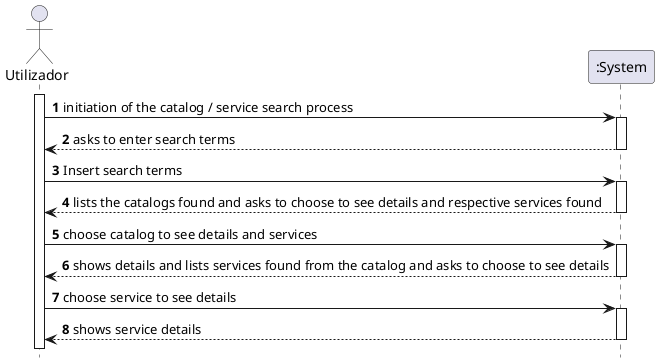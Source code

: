 @startuml
autonumber
hide footbox

actor "Utilizador" as HRR

participant ":System" as SYST

activate HRR

HRR-> SYST : initiation of the catalog / service search process
activate SYST
SYST --> HRR: asks to enter search terms
deactivate SYST

HRR-> SYST : Insert search terms
activate SYST
SYST --> HRR: lists the catalogs found and asks to choose to see details and respective services found
deactivate SYST

HRR-> SYST : choose catalog to see details and services
activate SYST

SYST --> HRR: shows details and lists services found from the catalog and asks to choose to see details
deactivate SYST

HRR-> SYST : choose service to see details
activate SYST

SYST --> HRR:shows service details
deactivate SYST



@enduml